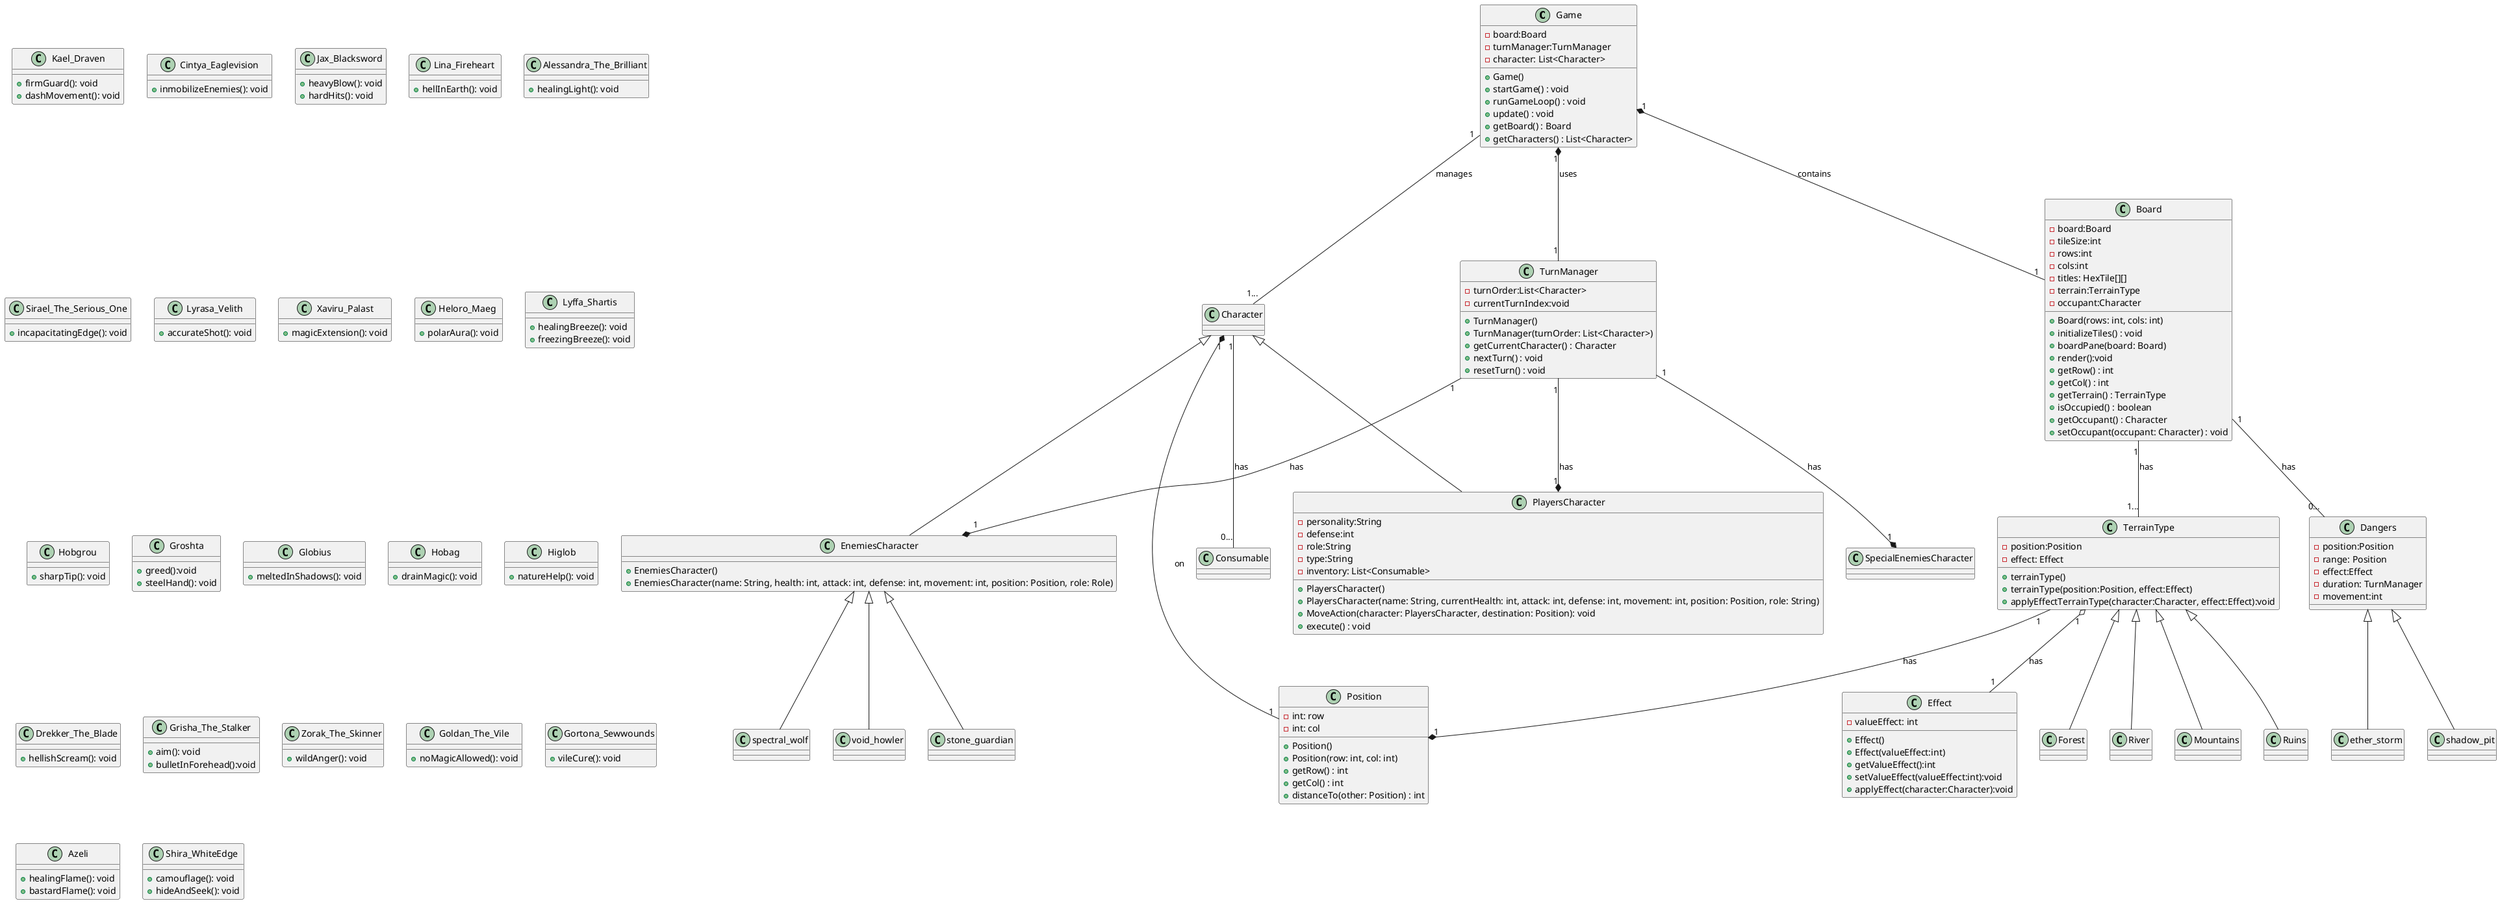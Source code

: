 @startuml
  Game "1" *-- "1" Board : contains
  Game "1" -- "1..." Character : manages
  Game "1" *-- "1" TurnManager : uses
  Character <|-- PlayersCharacter
  Character <|-- EnemiesCharacter
  Character "1" -- "0..." Consumable : has
  Character"1" *-- "1"Position:on
  TurnManager"1" --* "1"PlayersCharacter: has
  TurnManager"1" --* "1" EnemiesCharacter: has
  TurnManager"1" --* "1" SpecialEnemiesCharacter: has



 class Game {
     -board:Board
     -turnManager:TurnManager
     -character: List<Character>
     +Game()
     +startGame() : void
     +runGameLoop() : void
     +update() : void
     +getBoard() : Board
     +getCharacters() : List<Character>
 }

 class Board {
     -board:Board
     -tileSize:int
     -rows:int
     -cols:int
     -titles: HexTile[][]
     -terrain:TerrainType
     -occupant:Character
     +Board(rows: int, cols: int)
     +initializeTiles() : void
     +boardPane(board: Board)
     +render():void
     +getRow() : int
     +getCol() : int
     +getTerrain() : TerrainType
     +isOccupied() : boolean
     +getOccupant() : Character
     +setOccupant(occupant: Character) : void
 }

 class Effect{
    -valueEffect: int
    +Effect()
    +Effect(valueEffect:int)
    +getValueEffect():int
    +setValueEffect(valueEffect:int):void
    +applyEffect(character:Character):void
 }

 TerrainType<|-down- Forest
  TerrainType<|-down- River
  TerrainType<|-down- Mountains
  TerrainType<|-down- Ruins
  TerrainType"1" o-- "1"Effect:has
  TerrainType"1" --* "1"Position:has

  class TerrainType{
      -position:Position
      -effect: Effect
      +terrainType()
      +terrainType(position:Position, effect:Effect)
      +applyEffectTerrainType(character:Character, effect:Effect):void
  }
  class Forest{
  }
  class River{
  }
  class Mountains{
  }
  class Ruins{
  }

  Board"1" -- "0..."Dangers:has
  Board"1" --"1..." TerrainType:has


  Dangers <|-- ether_storm
  Dangers <|-- shadow_pit

  class Dangers{
  -position:Position
  -range: Position
  -effect:Effect
  -duration: TurnManager
  -movement:int
  }
  class ether_storm{
  }
  class shadow_pit{
  }


  class Position {
      -int: row
      -int: col
      +Position()
      +Position(row: int, col: int)
      +getRow() : int
      +getCol() : int
      +distanceTo(other: Position) : int
  }

  class TurnManager {
      -turnOrder:List<Character>
      -currentTurnIndex:void
      +TurnManager()
      +TurnManager(turnOrder: List<Character>)
      +getCurrentCharacter() : Character
      +nextTurn() : void
      +resetTurn() : void
  }
  class PlayersCharacter {
     -personality:String
     -defense:int
     -role:String
     -type:String
     -inventory: List<Consumable>
     +PlayersCharacter()
     +PlayersCharacter(name: String, currentHealth: int, attack: int, defense: int, movement: int, position: Position, role: String)
     +MoveAction(character: PlayersCharacter, destination: Position): void
     +execute() : void

 }
 class Kael_Draven{

 + firmGuard(): void
 + dashMovement(): void
 }

 class Cintya_Eaglevision{
 + inmobilizeEnemies(): void
 }
 class Jax_Blacksword{
 + heavyBlow(): void
 + hardHits(): void
 }
 class Lina_Fireheart{
 + hellInEarth(): void
 }
 class Alessandra_The_Brilliant{
 + healingLight(): void
 }
 class Sirael_The_Serious_One{
 + incapacitatingEdge(): void
 }
 class Lyrasa_Velith{
 + accurateShot(): void
 }
 class Xaviru_Palast{
 + magicExtension(): void
 }
 class Heloro_Maeg{
 + polarAura(): void
 }
 class Lyffa_Shartis{
 + healingBreeze(): void
 + freezingBreeze(): void
 }
class Hobgrou{
 + sharpTip(): void
 }
 class Groshta{
 + greed():void
 + steelHand(): void
 }
 class Globius{
 + meltedInShadows(): void
 }
 class Hobag{
 + drainMagic(): void
 }
 class Higlob{
 + natureHelp(): void
 }
 class Drekker_The_Blade{
 + hellishScream(): void
 }
 class Grisha_The_Stalker{
 + aim(): void
 + bulletInForehead():void
 }
 class Zorak_The_Skinner{
 + wildAnger(): void
 }
 class Goldan_The_Vile{
 + noMagicAllowed(): void
 }
 class Gortona_Sewwounds{
 + vileCure(): void
 }
 class Azeli{
 + healingFlame(): void
 + bastardFlame(): void
 }
 class Shira_WhiteEdge{
 + camouflage(): void
 + hideAndSeek(): void
 }

 EnemiesCharacter <|-down- spectral_wolf
 EnemiesCharacter <|-down- stone_guardian
 EnemiesCharacter <|-down- void_howler

 class EnemiesCharacter {
     +EnemiesCharacter()
     +EnemiesCharacter(name: String, health: int, attack: int, defense: int, movement: int, position: Position, role: Role)
 }
 class spectral_wolf{
 }
 class stone_guardian{
 }

 class void_howler{
 }
@enduml
